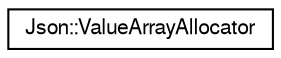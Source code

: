 digraph "Graphical Class Hierarchy"
{
  edge [fontname="FreeSans",fontsize="10",labelfontname="FreeSans",labelfontsize="10"];
  node [fontname="FreeSans",fontsize="10",shape=record];
  rankdir="LR";
  Node1 [label="Json::ValueArrayAllocator",height=0.2,width=0.4,color="black", fillcolor="white", style="filled",URL="$class_json_1_1_value_array_allocator.html",tooltip="Experimental: do not use. "];
}

